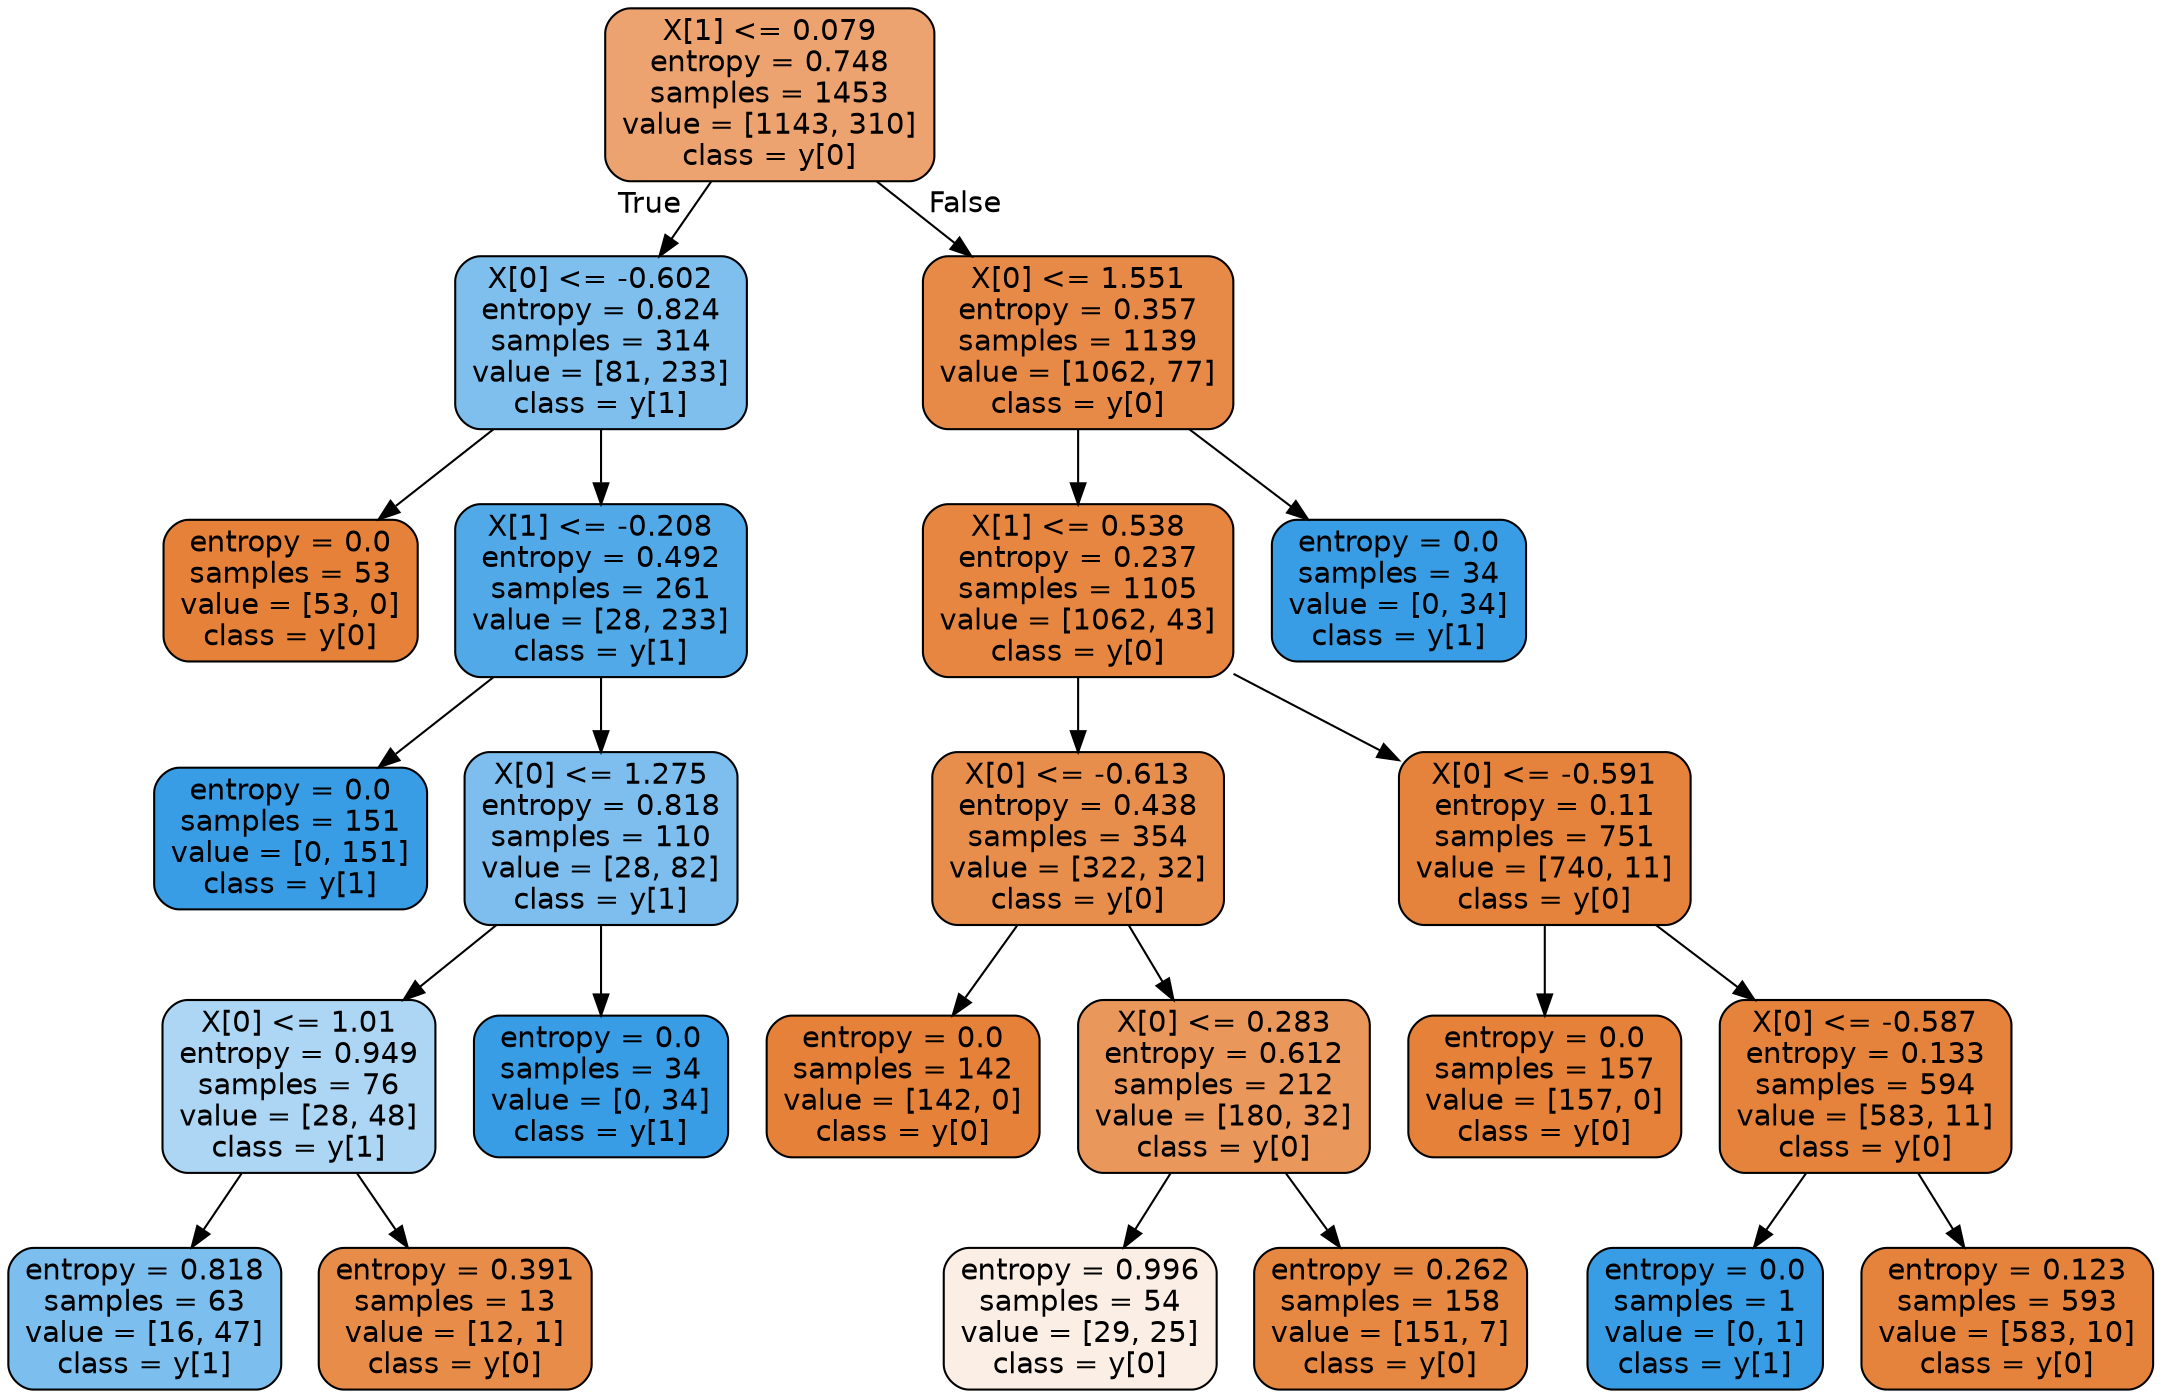 digraph Tree {
node [shape=box, style="filled, rounded", color="black", fontname=helvetica] ;
edge [fontname=helvetica] ;
0 [label="X[1] <= 0.079\nentropy = 0.748\nsamples = 1453\nvalue = [1143, 310]\nclass = y[0]", fillcolor="#eca36f"] ;
1 [label="X[0] <= -0.602\nentropy = 0.824\nsamples = 314\nvalue = [81, 233]\nclass = y[1]", fillcolor="#7ebfee"] ;
0 -> 1 [labeldistance=2.5, labelangle=45, headlabel="True"] ;
2 [label="entropy = 0.0\nsamples = 53\nvalue = [53, 0]\nclass = y[0]", fillcolor="#e58139"] ;
1 -> 2 ;
3 [label="X[1] <= -0.208\nentropy = 0.492\nsamples = 261\nvalue = [28, 233]\nclass = y[1]", fillcolor="#51a9e8"] ;
1 -> 3 ;
4 [label="entropy = 0.0\nsamples = 151\nvalue = [0, 151]\nclass = y[1]", fillcolor="#399de5"] ;
3 -> 4 ;
5 [label="X[0] <= 1.275\nentropy = 0.818\nsamples = 110\nvalue = [28, 82]\nclass = y[1]", fillcolor="#7dbeee"] ;
3 -> 5 ;
6 [label="X[0] <= 1.01\nentropy = 0.949\nsamples = 76\nvalue = [28, 48]\nclass = y[1]", fillcolor="#acd6f4"] ;
5 -> 6 ;
7 [label="entropy = 0.818\nsamples = 63\nvalue = [16, 47]\nclass = y[1]", fillcolor="#7cbeee"] ;
6 -> 7 ;
8 [label="entropy = 0.391\nsamples = 13\nvalue = [12, 1]\nclass = y[0]", fillcolor="#e78c49"] ;
6 -> 8 ;
9 [label="entropy = 0.0\nsamples = 34\nvalue = [0, 34]\nclass = y[1]", fillcolor="#399de5"] ;
5 -> 9 ;
10 [label="X[0] <= 1.551\nentropy = 0.357\nsamples = 1139\nvalue = [1062, 77]\nclass = y[0]", fillcolor="#e78a47"] ;
0 -> 10 [labeldistance=2.5, labelangle=-45, headlabel="False"] ;
11 [label="X[1] <= 0.538\nentropy = 0.237\nsamples = 1105\nvalue = [1062, 43]\nclass = y[0]", fillcolor="#e68641"] ;
10 -> 11 ;
12 [label="X[0] <= -0.613\nentropy = 0.438\nsamples = 354\nvalue = [322, 32]\nclass = y[0]", fillcolor="#e88e4d"] ;
11 -> 12 ;
13 [label="entropy = 0.0\nsamples = 142\nvalue = [142, 0]\nclass = y[0]", fillcolor="#e58139"] ;
12 -> 13 ;
14 [label="X[0] <= 0.283\nentropy = 0.612\nsamples = 212\nvalue = [180, 32]\nclass = y[0]", fillcolor="#ea975c"] ;
12 -> 14 ;
15 [label="entropy = 0.996\nsamples = 54\nvalue = [29, 25]\nclass = y[0]", fillcolor="#fbeee4"] ;
14 -> 15 ;
16 [label="entropy = 0.262\nsamples = 158\nvalue = [151, 7]\nclass = y[0]", fillcolor="#e68742"] ;
14 -> 16 ;
17 [label="X[0] <= -0.591\nentropy = 0.11\nsamples = 751\nvalue = [740, 11]\nclass = y[0]", fillcolor="#e5833c"] ;
11 -> 17 ;
18 [label="entropy = 0.0\nsamples = 157\nvalue = [157, 0]\nclass = y[0]", fillcolor="#e58139"] ;
17 -> 18 ;
19 [label="X[0] <= -0.587\nentropy = 0.133\nsamples = 594\nvalue = [583, 11]\nclass = y[0]", fillcolor="#e5833d"] ;
17 -> 19 ;
20 [label="entropy = 0.0\nsamples = 1\nvalue = [0, 1]\nclass = y[1]", fillcolor="#399de5"] ;
19 -> 20 ;
21 [label="entropy = 0.123\nsamples = 593\nvalue = [583, 10]\nclass = y[0]", fillcolor="#e5833c"] ;
19 -> 21 ;
22 [label="entropy = 0.0\nsamples = 34\nvalue = [0, 34]\nclass = y[1]", fillcolor="#399de5"] ;
10 -> 22 ;
}